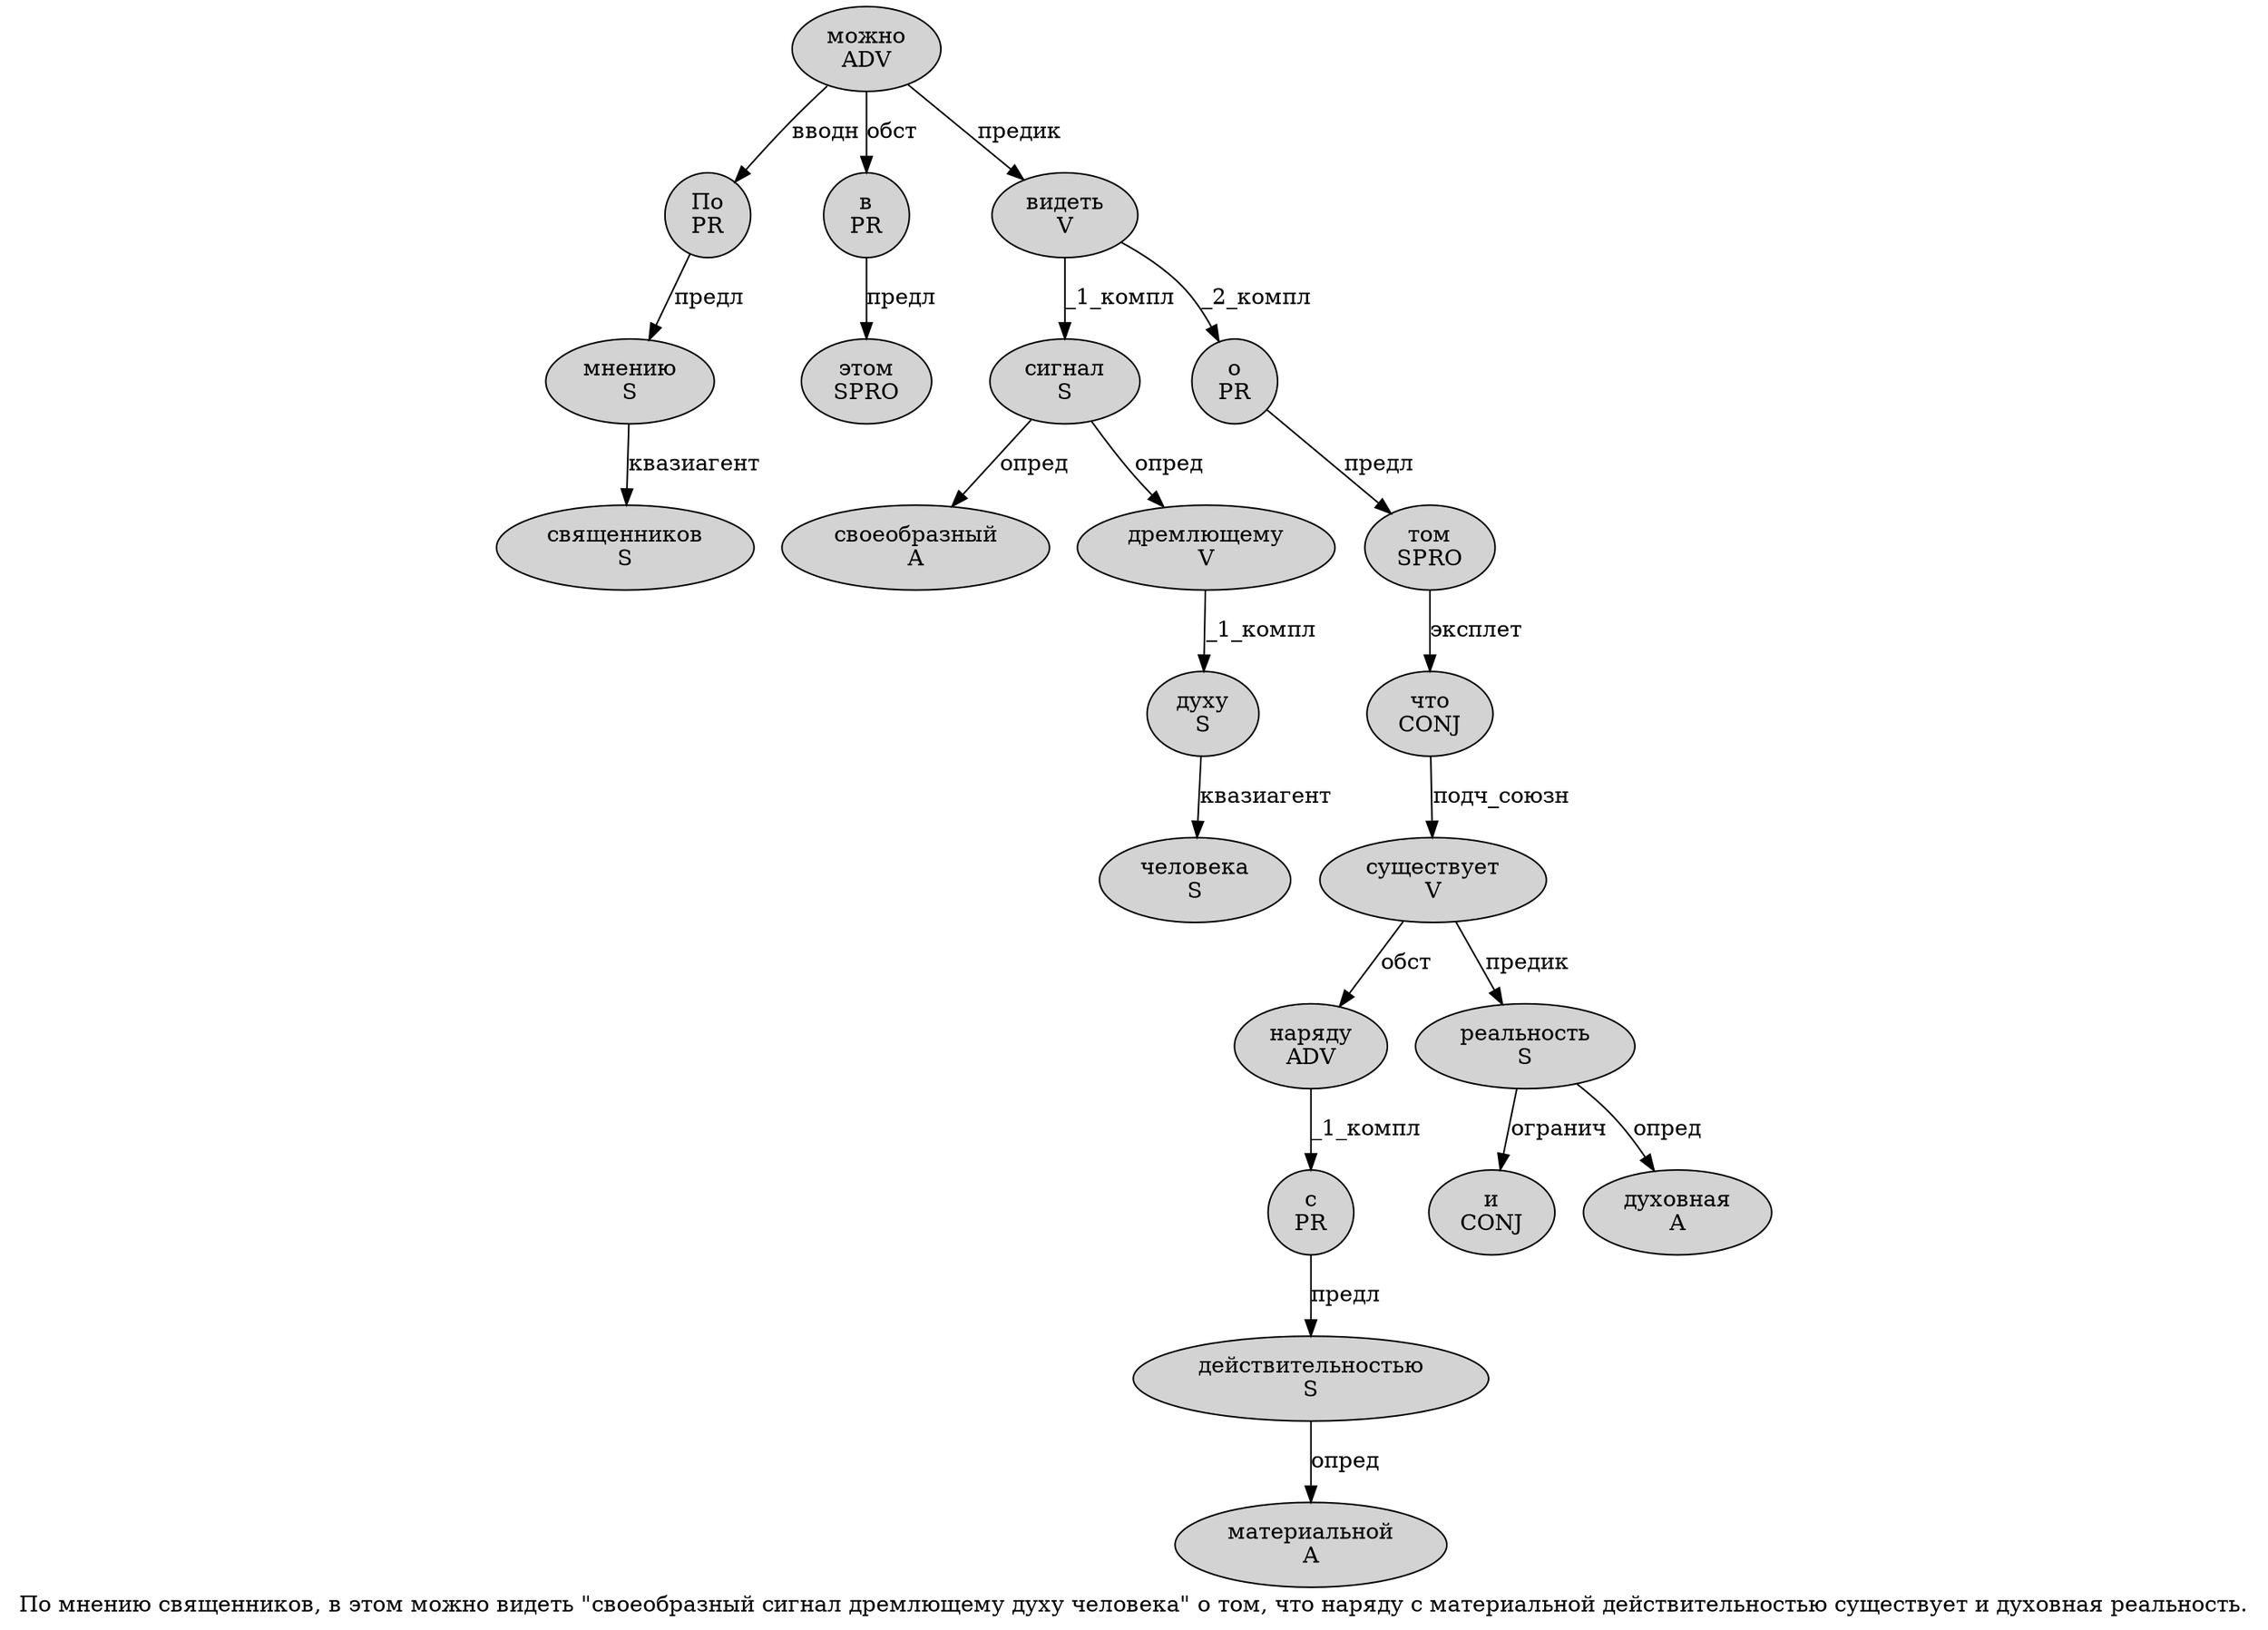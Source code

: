 digraph SENTENCE_1550 {
	graph [label="По мнению священников, в этом можно видеть \"своеобразный сигнал дремлющему духу человека\" о том, что наряду с материальной действительностью существует и духовная реальность."]
	node [style=filled]
		0 [label="По
PR" color="" fillcolor=lightgray penwidth=1 shape=ellipse]
		1 [label="мнению
S" color="" fillcolor=lightgray penwidth=1 shape=ellipse]
		2 [label="священников
S" color="" fillcolor=lightgray penwidth=1 shape=ellipse]
		4 [label="в
PR" color="" fillcolor=lightgray penwidth=1 shape=ellipse]
		5 [label="этом
SPRO" color="" fillcolor=lightgray penwidth=1 shape=ellipse]
		6 [label="можно
ADV" color="" fillcolor=lightgray penwidth=1 shape=ellipse]
		7 [label="видеть
V" color="" fillcolor=lightgray penwidth=1 shape=ellipse]
		9 [label="своеобразный
A" color="" fillcolor=lightgray penwidth=1 shape=ellipse]
		10 [label="сигнал
S" color="" fillcolor=lightgray penwidth=1 shape=ellipse]
		11 [label="дремлющему
V" color="" fillcolor=lightgray penwidth=1 shape=ellipse]
		12 [label="духу
S" color="" fillcolor=lightgray penwidth=1 shape=ellipse]
		13 [label="человека
S" color="" fillcolor=lightgray penwidth=1 shape=ellipse]
		15 [label="о
PR" color="" fillcolor=lightgray penwidth=1 shape=ellipse]
		16 [label="том
SPRO" color="" fillcolor=lightgray penwidth=1 shape=ellipse]
		18 [label="что
CONJ" color="" fillcolor=lightgray penwidth=1 shape=ellipse]
		19 [label="наряду
ADV" color="" fillcolor=lightgray penwidth=1 shape=ellipse]
		20 [label="с
PR" color="" fillcolor=lightgray penwidth=1 shape=ellipse]
		21 [label="материальной
A" color="" fillcolor=lightgray penwidth=1 shape=ellipse]
		22 [label="действительностью
S" color="" fillcolor=lightgray penwidth=1 shape=ellipse]
		23 [label="существует
V" color="" fillcolor=lightgray penwidth=1 shape=ellipse]
		24 [label="и
CONJ" color="" fillcolor=lightgray penwidth=1 shape=ellipse]
		25 [label="духовная
A" color="" fillcolor=lightgray penwidth=1 shape=ellipse]
		26 [label="реальность
S" color="" fillcolor=lightgray penwidth=1 shape=ellipse]
			6 -> 0 [label="вводн"]
			6 -> 4 [label="обст"]
			6 -> 7 [label="предик"]
			0 -> 1 [label="предл"]
			7 -> 10 [label="_1_компл"]
			7 -> 15 [label="_2_компл"]
			16 -> 18 [label="эксплет"]
			19 -> 20 [label="_1_компл"]
			15 -> 16 [label="предл"]
			1 -> 2 [label="квазиагент"]
			23 -> 19 [label="обст"]
			23 -> 26 [label="предик"]
			4 -> 5 [label="предл"]
			18 -> 23 [label="подч_союзн"]
			12 -> 13 [label="квазиагент"]
			26 -> 24 [label="огранич"]
			26 -> 25 [label="опред"]
			20 -> 22 [label="предл"]
			22 -> 21 [label="опред"]
			10 -> 9 [label="опред"]
			10 -> 11 [label="опред"]
			11 -> 12 [label="_1_компл"]
}